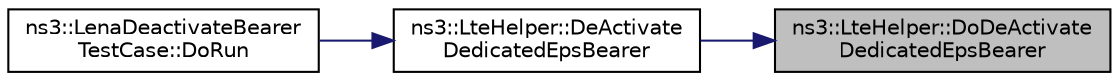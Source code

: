 digraph "ns3::LteHelper::DoDeActivateDedicatedEpsBearer"
{
 // LATEX_PDF_SIZE
  edge [fontname="Helvetica",fontsize="10",labelfontname="Helvetica",labelfontsize="10"];
  node [fontname="Helvetica",fontsize="10",shape=record];
  rankdir="RL";
  Node1 [label="ns3::LteHelper::DoDeActivate\lDedicatedEpsBearer",height=0.2,width=0.4,color="black", fillcolor="grey75", style="filled", fontcolor="black",tooltip="The actual function to trigger a manual bearer de-activation."];
  Node1 -> Node2 [dir="back",color="midnightblue",fontsize="10",style="solid",fontname="Helvetica"];
  Node2 [label="ns3::LteHelper::DeActivate\lDedicatedEpsBearer",height=0.2,width=0.4,color="black", fillcolor="white", style="filled",URL="$classns3_1_1_lte_helper.html#a58e90297e466808af034b827870e089e",tooltip="Manually trigger dedicated bearer de-activation at specific simulation time."];
  Node2 -> Node3 [dir="back",color="midnightblue",fontsize="10",style="solid",fontname="Helvetica"];
  Node3 [label="ns3::LenaDeactivateBearer\lTestCase::DoRun",height=0.2,width=0.4,color="black", fillcolor="white", style="filled",URL="$classns3_1_1_lena_deactivate_bearer_test_case.html#a214d777e46f96b701efdfd360871f53f",tooltip="Implementation to actually run this TestCase."];
}
